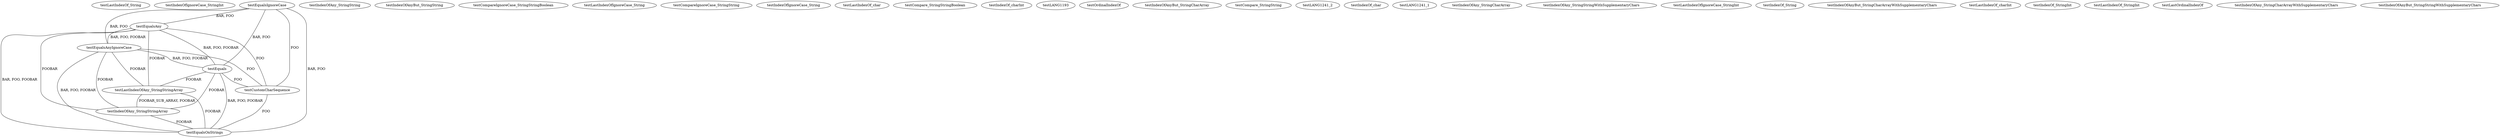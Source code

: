 digraph G {
testLastIndexOf_String;
testIndexOfIgnoreCase_StringInt;
testEqualsIgnoreCase;
testIndexOfAny_StringString;
testEqualsAny;
testIndexOfAnyBut_StringString;
testCompareIgnoreCase_StringStringBoolean;
testLastIndexOfIgnoreCase_String;
testEqualsAnyIgnoreCase;
testCompareIgnoreCase_StringString;
testIndexOfIgnoreCase_String;
testLastIndexOf_char;
testCompare_StringStringBoolean;
testIndexOf_charInt;
testLANG1193;
testOrdinalIndexOf;
testEquals;
testIndexOfAnyBut_StringCharArray;
testCompare_StringString;
testLANG1241_2;
testIndexOf_char;
testLANG1241_1;
testIndexOfAny_StringCharArray;
testIndexOfAny_StringStringWithSupplementaryChars;
testLastIndexOfIgnoreCase_StringInt;
testIndexOf_String;
testIndexOfAnyBut_StringCharArrayWithSupplementaryChars;
testLastIndexOf_charInt;
testIndexOf_StringInt;
testCustomCharSequence;
testLastIndexOfAny_StringStringArray;
testLastIndexOf_StringInt;
testLastOrdinalIndexOf;
testIndexOfAny_StringStringArray;
testEqualsOnStrings;
testIndexOfAny_StringCharArrayWithSupplementaryChars;
testIndexOfAnyBut_StringStringWithSupplementaryChars;
testEqualsIgnoreCase -> testCustomCharSequence [label=" FOO", dir=none];
testEqualsIgnoreCase -> testEqualsAnyIgnoreCase [label=" BAR, FOO", dir=none];
testEqualsIgnoreCase -> testEqualsAny [label=" BAR, FOO", dir=none];
testEqualsIgnoreCase -> testEquals [label=" BAR, FOO", dir=none];
testEqualsIgnoreCase -> testEqualsOnStrings [label=" BAR, FOO", dir=none];
testCustomCharSequence -> testEqualsOnStrings [label=" FOO", dir=none];
testLastIndexOfAny_StringStringArray -> testIndexOfAny_StringStringArray [label=" FOOBAR_SUB_ARRAY, FOOBAR", dir=none];
testLastIndexOfAny_StringStringArray -> testEqualsOnStrings [label=" FOOBAR", dir=none];
testEqualsAnyIgnoreCase -> testCustomCharSequence [label=" FOO", dir=none];
testEqualsAnyIgnoreCase -> testLastIndexOfAny_StringStringArray [label=" FOOBAR", dir=none];
testEqualsAnyIgnoreCase -> testIndexOfAny_StringStringArray [label=" FOOBAR", dir=none];
testEqualsAnyIgnoreCase -> testEquals [label=" BAR, FOO, FOOBAR", dir=none];
testEqualsAnyIgnoreCase -> testEqualsOnStrings [label=" BAR, FOO, FOOBAR", dir=none];
testEqualsAny -> testCustomCharSequence [label=" FOO", dir=none];
testEqualsAny -> testLastIndexOfAny_StringStringArray [label=" FOOBAR", dir=none];
testEqualsAny -> testEqualsAnyIgnoreCase [label=" BAR, FOO, FOOBAR", dir=none];
testEqualsAny -> testIndexOfAny_StringStringArray [label=" FOOBAR", dir=none];
testEqualsAny -> testEquals [label=" BAR, FOO, FOOBAR", dir=none];
testEqualsAny -> testEqualsOnStrings [label=" BAR, FOO, FOOBAR", dir=none];
testIndexOfAny_StringStringArray -> testEqualsOnStrings [label=" FOOBAR", dir=none];
testEquals -> testCustomCharSequence [label=" FOO", dir=none];
testEquals -> testLastIndexOfAny_StringStringArray [label=" FOOBAR", dir=none];
testEquals -> testIndexOfAny_StringStringArray [label=" FOOBAR", dir=none];
testEquals -> testEqualsOnStrings [label=" BAR, FOO, FOOBAR", dir=none];
}
